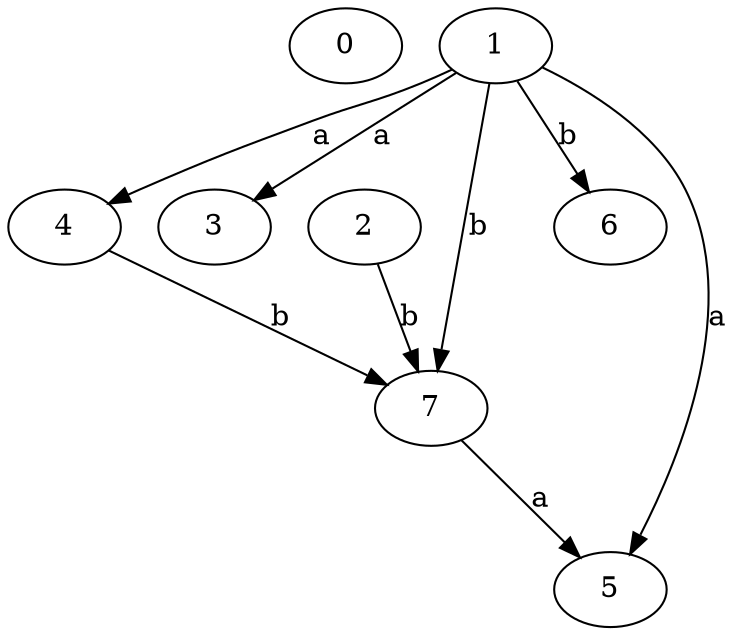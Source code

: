 strict digraph  {
0;
2;
3;
4;
5;
6;
7;
1;
2 -> 7  [label=b];
4 -> 7  [label=b];
7 -> 5  [label=a];
1 -> 3  [label=a];
1 -> 4  [label=a];
1 -> 5  [label=a];
1 -> 6  [label=b];
1 -> 7  [label=b];
}
